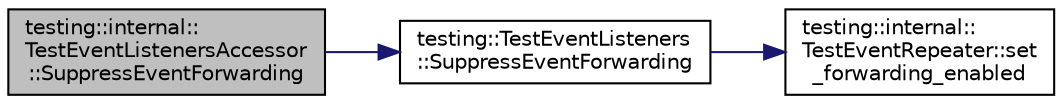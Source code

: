 digraph "testing::internal::TestEventListenersAccessor::SuppressEventForwarding"
{
 // LATEX_PDF_SIZE
  bgcolor="transparent";
  edge [fontname="Helvetica",fontsize="10",labelfontname="Helvetica",labelfontsize="10"];
  node [fontname="Helvetica",fontsize="10",shape=record];
  rankdir="LR";
  Node1 [label="testing::internal::\lTestEventListenersAccessor\l::SuppressEventForwarding",height=0.2,width=0.4,color="black", fillcolor="grey75", style="filled", fontcolor="black",tooltip=" "];
  Node1 -> Node2 [color="midnightblue",fontsize="10",style="solid",fontname="Helvetica"];
  Node2 [label="testing::TestEventListeners\l::SuppressEventForwarding",height=0.2,width=0.4,color="black",URL="$classtesting_1_1TestEventListeners.html#a7025a3134254d43f22e3cc15772ed0fb",tooltip=" "];
  Node2 -> Node3 [color="midnightblue",fontsize="10",style="solid",fontname="Helvetica"];
  Node3 [label="testing::internal::\lTestEventRepeater::set\l_forwarding_enabled",height=0.2,width=0.4,color="black",URL="$classtesting_1_1internal_1_1TestEventRepeater.html#a86c52e311b70598a385a0589277e92e0",tooltip=" "];
}
